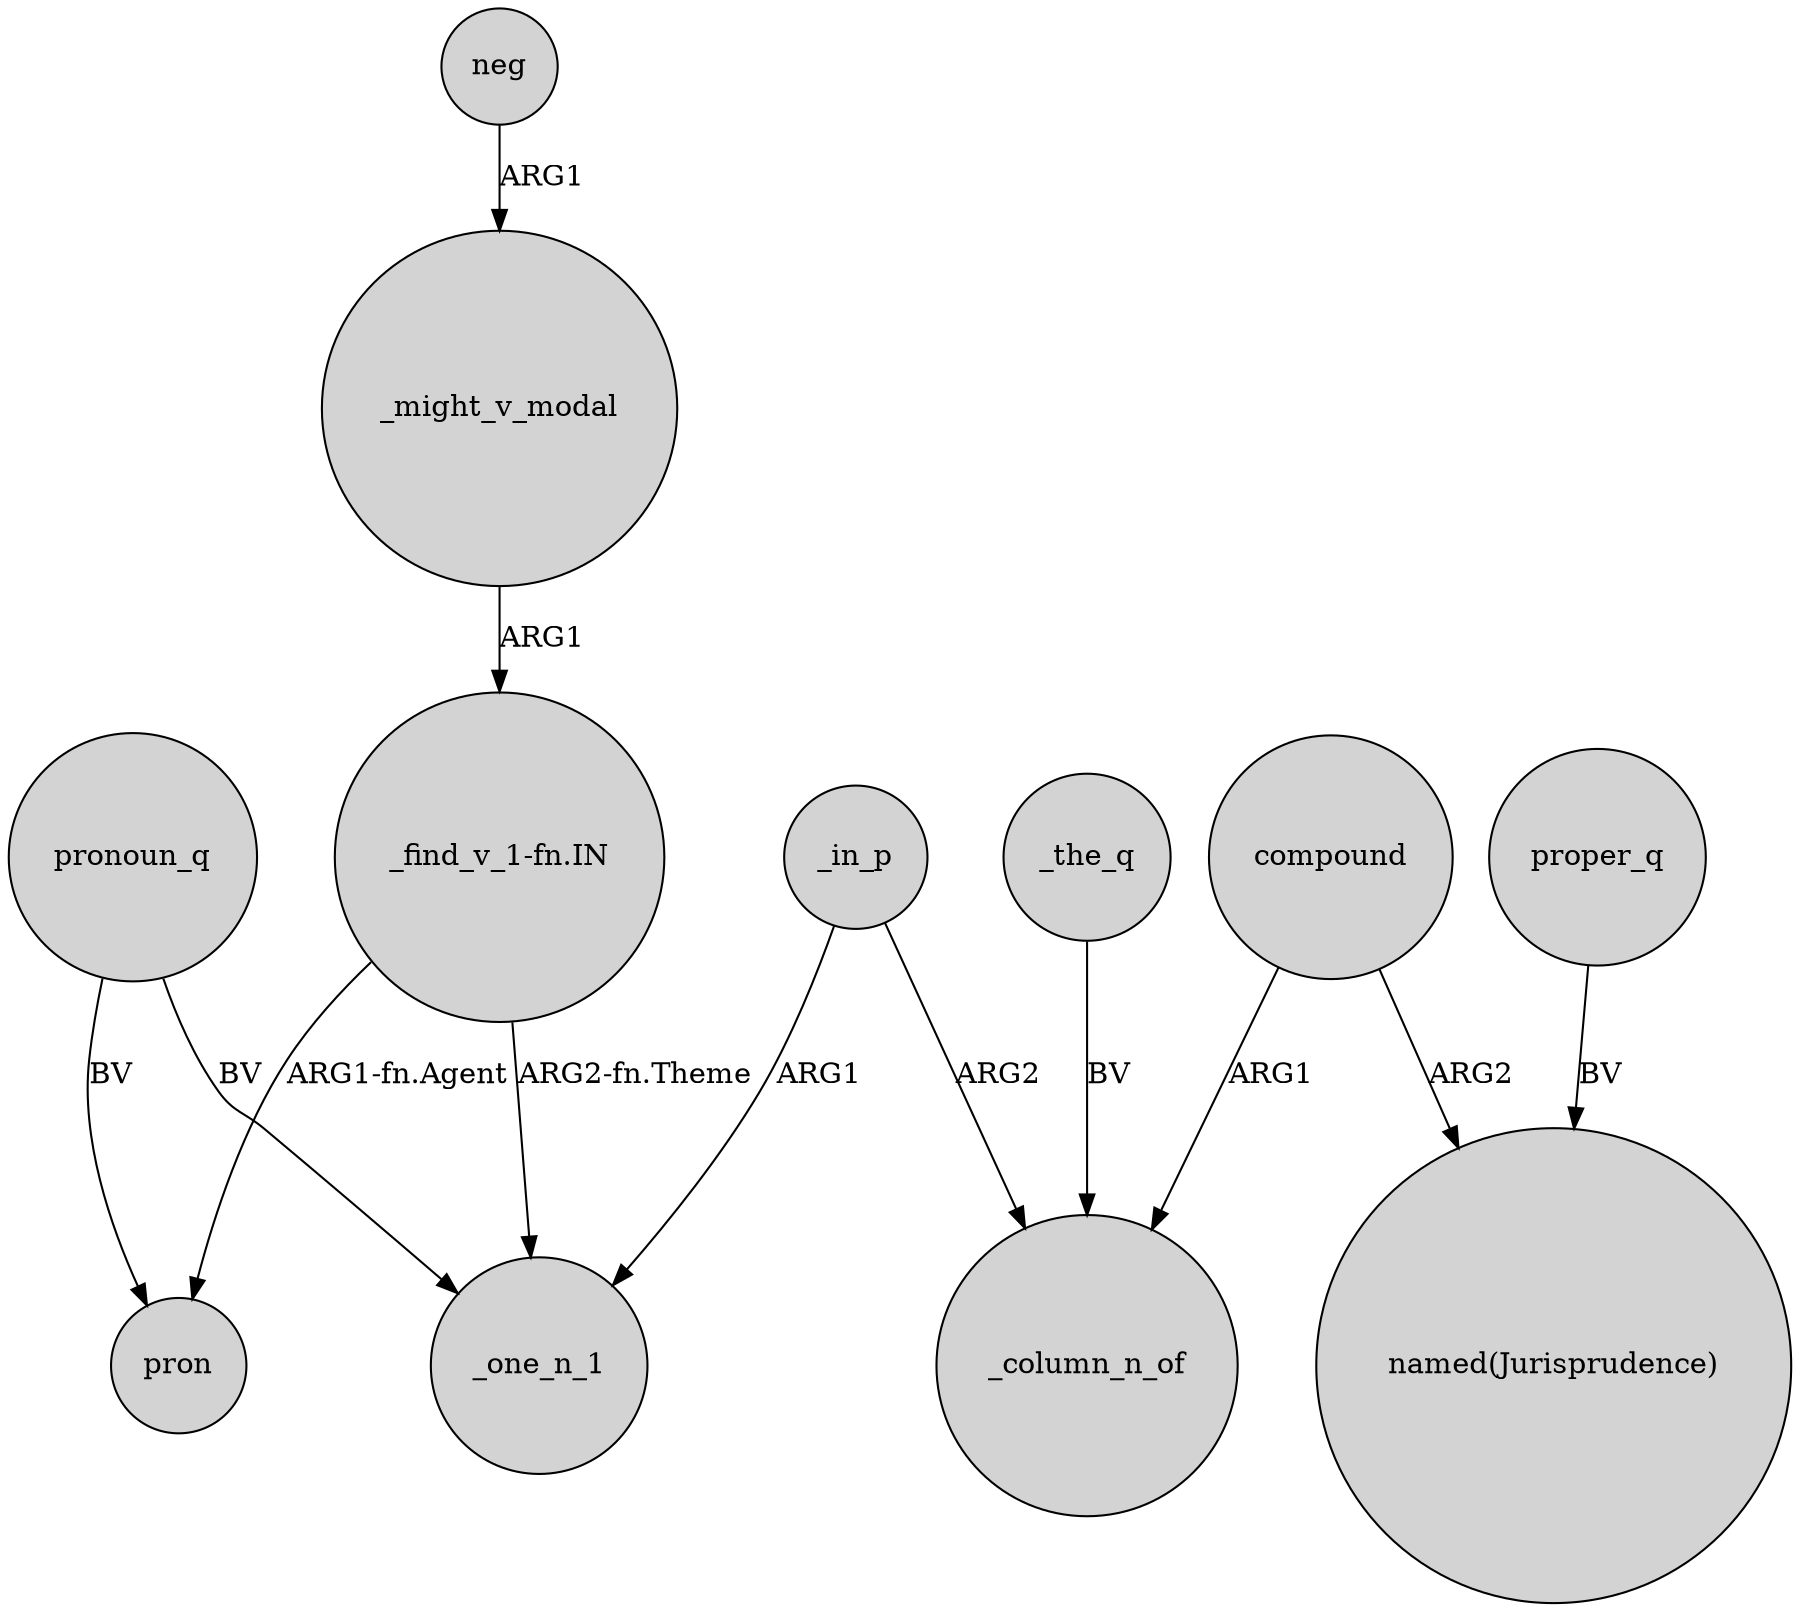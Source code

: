 digraph {
	node [shape=circle style=filled]
	_in_p -> _one_n_1 [label=ARG1]
	compound -> _column_n_of [label=ARG1]
	_might_v_modal -> "_find_v_1-fn.IN" [label=ARG1]
	"_find_v_1-fn.IN" -> _one_n_1 [label="ARG2-fn.Theme"]
	compound -> "named(Jurisprudence)" [label=ARG2]
	"_find_v_1-fn.IN" -> pron [label="ARG1-fn.Agent"]
	proper_q -> "named(Jurisprudence)" [label=BV]
	_in_p -> _column_n_of [label=ARG2]
	neg -> _might_v_modal [label=ARG1]
	pronoun_q -> _one_n_1 [label=BV]
	_the_q -> _column_n_of [label=BV]
	pronoun_q -> pron [label=BV]
}
